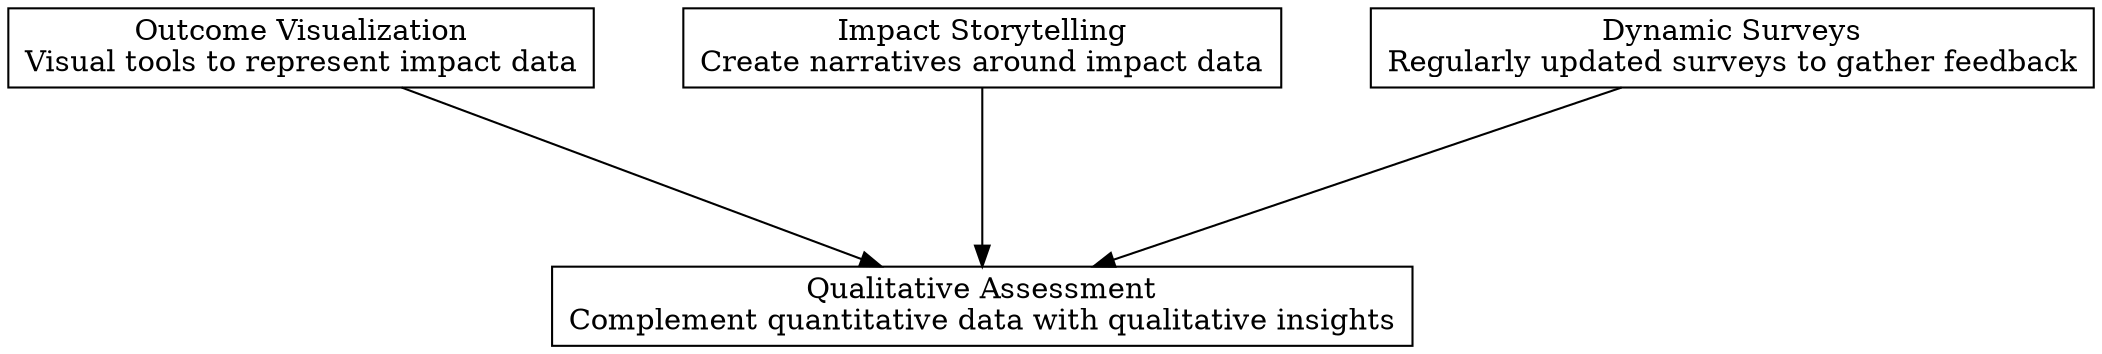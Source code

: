 digraph "" {
	graph [nodesep=0.6,
		rankdir=TB,
		ranksep=1.2
	];
	node [label="\N",
		shape=box
	];
	"Qualitative Assessment"	[label="Qualitative Assessment\nComplement quantitative data with qualitative insights"];
	"Outcome Visualization"	[label="Outcome Visualization\nVisual tools to represent impact data"];
	"Outcome Visualization" -> "Qualitative Assessment";
	"Impact Storytelling"	[label="Impact Storytelling\nCreate narratives around impact data"];
	"Impact Storytelling" -> "Qualitative Assessment";
	"Dynamic Surveys"	[label="Dynamic Surveys\nRegularly updated surveys to gather feedback"];
	"Dynamic Surveys" -> "Qualitative Assessment";
}
